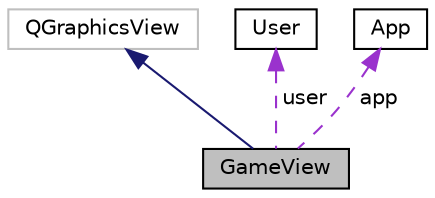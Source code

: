 digraph "GameView"
{
  edge [fontname="Helvetica",fontsize="10",labelfontname="Helvetica",labelfontsize="10"];
  node [fontname="Helvetica",fontsize="10",shape=record];
  Node2 [label="GameView",height=0.2,width=0.4,color="black", fillcolor="grey75", style="filled", fontcolor="black"];
  Node3 -> Node2 [dir="back",color="midnightblue",fontsize="10",style="solid",fontname="Helvetica"];
  Node3 [label="QGraphicsView",height=0.2,width=0.4,color="grey75", fillcolor="white", style="filled"];
  Node4 -> Node2 [dir="back",color="darkorchid3",fontsize="10",style="dashed",label=" user" ,fontname="Helvetica"];
  Node4 [label="User",height=0.2,width=0.4,color="black", fillcolor="white", style="filled",URL="$classUser.html"];
  Node5 -> Node2 [dir="back",color="darkorchid3",fontsize="10",style="dashed",label=" app" ,fontname="Helvetica"];
  Node5 [label="App",height=0.2,width=0.4,color="black", fillcolor="white", style="filled",URL="$classApp.html"];
}
